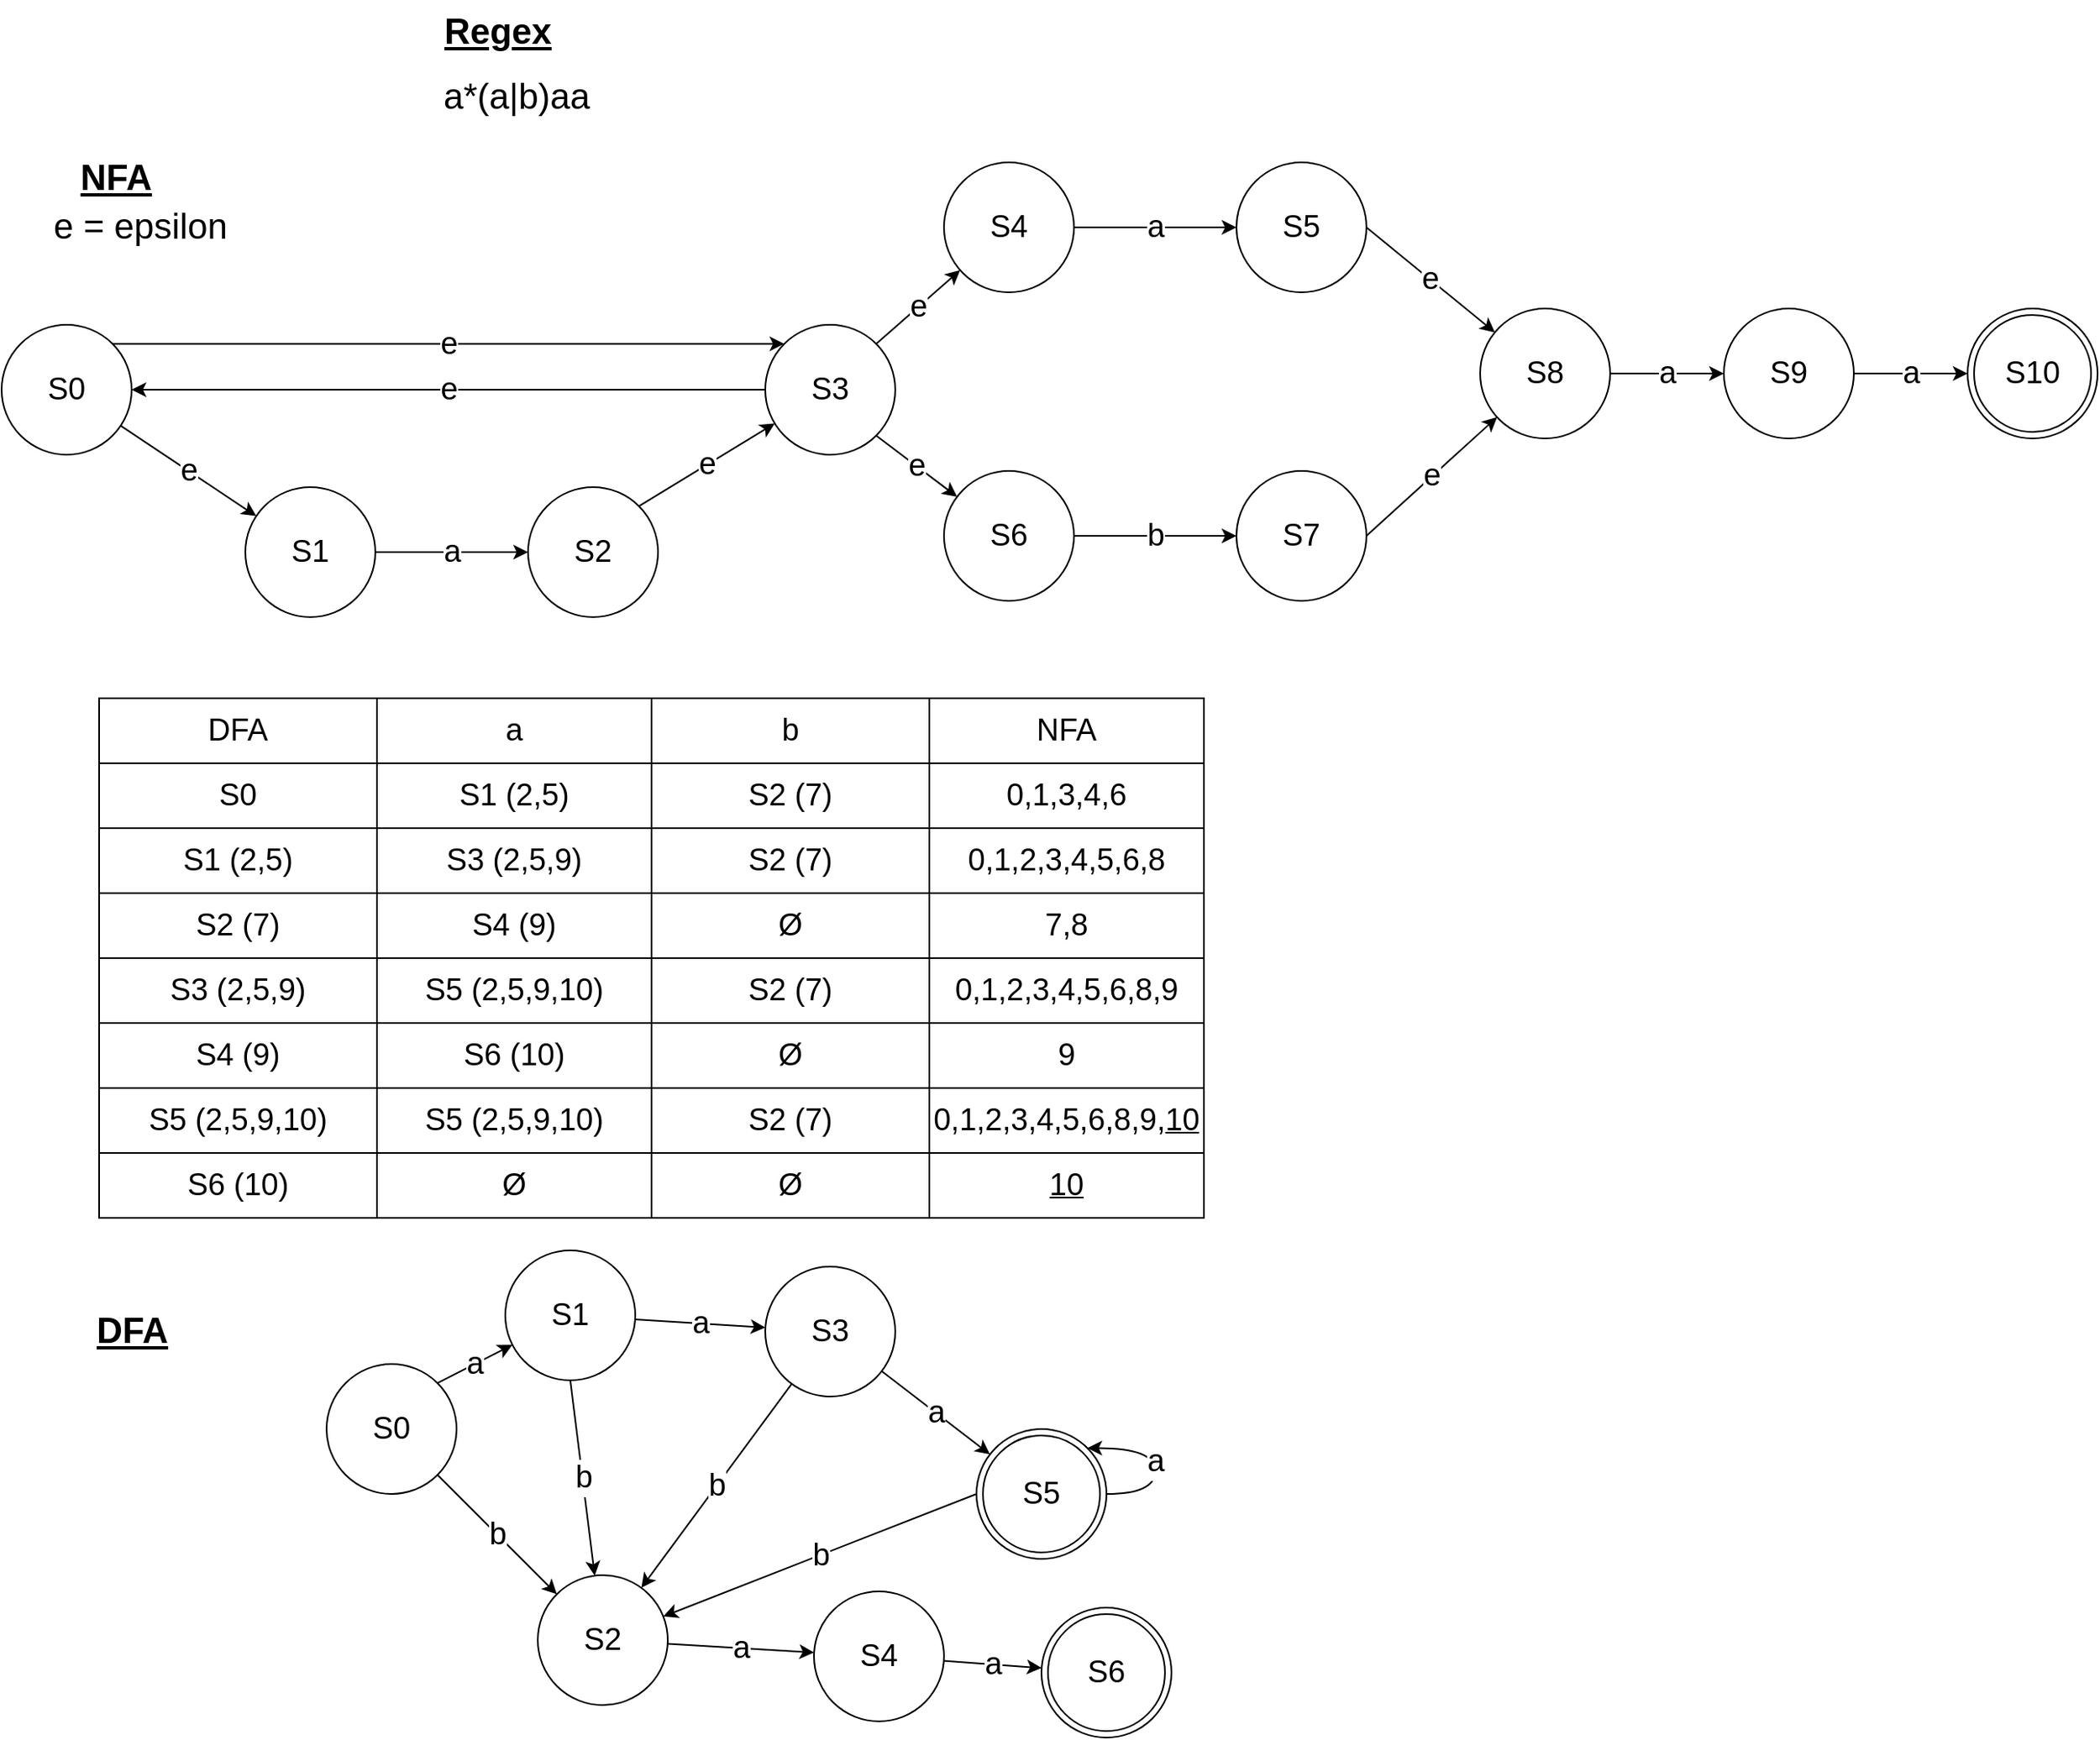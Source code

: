 <mxfile version="20.8.0" type="device"><diagram id="_yQWTIXvXMozfql25L-Z" name="Page-1"><mxGraphModel dx="1615" dy="1234" grid="1" gridSize="10" guides="1" tooltips="1" connect="1" arrows="1" fold="1" page="0" pageScale="1" pageWidth="827" pageHeight="1169" math="0" shadow="0"><root><mxCell id="0"/><mxCell id="1" parent="0"/><mxCell id="D9pzyrzCGgqPPfCRzu5Z-1" value="a*(a|b)aa" style="text;whiteSpace=wrap;html=1;fontSize=22;" vertex="1" parent="1"><mxGeometry x="360" y="20" width="160" height="40" as="geometry"/></mxCell><mxCell id="D9pzyrzCGgqPPfCRzu5Z-5" value="e" style="edgeStyle=none;rounded=0;orthogonalLoop=1;jettySize=auto;html=1;fontSize=19;" edge="1" parent="1" source="D9pzyrzCGgqPPfCRzu5Z-2" target="D9pzyrzCGgqPPfCRzu5Z-3"><mxGeometry relative="1" as="geometry"/></mxCell><mxCell id="D9pzyrzCGgqPPfCRzu5Z-78" value="e" style="edgeStyle=none;rounded=0;orthogonalLoop=1;jettySize=auto;html=1;exitX=1;exitY=0;exitDx=0;exitDy=0;entryX=0;entryY=0;entryDx=0;entryDy=0;fontSize=19;" edge="1" parent="1" source="D9pzyrzCGgqPPfCRzu5Z-2" target="D9pzyrzCGgqPPfCRzu5Z-8"><mxGeometry relative="1" as="geometry"/></mxCell><mxCell id="D9pzyrzCGgqPPfCRzu5Z-2" value="S0" style="ellipse;whiteSpace=wrap;html=1;aspect=fixed;fontSize=19;" vertex="1" parent="1"><mxGeometry x="90" y="180" width="80" height="80" as="geometry"/></mxCell><mxCell id="D9pzyrzCGgqPPfCRzu5Z-7" value="a" style="edgeStyle=none;rounded=0;orthogonalLoop=1;jettySize=auto;html=1;exitX=1;exitY=0.5;exitDx=0;exitDy=0;fontSize=19;" edge="1" parent="1" source="D9pzyrzCGgqPPfCRzu5Z-3" target="D9pzyrzCGgqPPfCRzu5Z-6"><mxGeometry relative="1" as="geometry"/></mxCell><mxCell id="D9pzyrzCGgqPPfCRzu5Z-3" value="S1" style="ellipse;whiteSpace=wrap;html=1;aspect=fixed;fontSize=19;" vertex="1" parent="1"><mxGeometry x="240" y="280" width="80" height="80" as="geometry"/></mxCell><mxCell id="D9pzyrzCGgqPPfCRzu5Z-9" value="e" style="edgeStyle=none;rounded=0;orthogonalLoop=1;jettySize=auto;html=1;exitX=1;exitY=0;exitDx=0;exitDy=0;fontSize=19;" edge="1" parent="1" source="D9pzyrzCGgqPPfCRzu5Z-6" target="D9pzyrzCGgqPPfCRzu5Z-8"><mxGeometry relative="1" as="geometry"/></mxCell><mxCell id="D9pzyrzCGgqPPfCRzu5Z-6" value="S2" style="ellipse;whiteSpace=wrap;html=1;aspect=fixed;fontSize=19;" vertex="1" parent="1"><mxGeometry x="414" y="280" width="80" height="80" as="geometry"/></mxCell><mxCell id="D9pzyrzCGgqPPfCRzu5Z-10" value="e" style="edgeStyle=none;rounded=0;orthogonalLoop=1;jettySize=auto;html=1;exitX=0;exitY=0.5;exitDx=0;exitDy=0;fontSize=19;" edge="1" parent="1" source="D9pzyrzCGgqPPfCRzu5Z-8" target="D9pzyrzCGgqPPfCRzu5Z-2"><mxGeometry relative="1" as="geometry"/></mxCell><mxCell id="D9pzyrzCGgqPPfCRzu5Z-13" value="e" style="edgeStyle=none;rounded=0;orthogonalLoop=1;jettySize=auto;html=1;exitX=1;exitY=0;exitDx=0;exitDy=0;fontSize=19;" edge="1" parent="1" source="D9pzyrzCGgqPPfCRzu5Z-8" target="D9pzyrzCGgqPPfCRzu5Z-11"><mxGeometry relative="1" as="geometry"/></mxCell><mxCell id="D9pzyrzCGgqPPfCRzu5Z-14" value="e" style="edgeStyle=none;rounded=0;orthogonalLoop=1;jettySize=auto;html=1;exitX=1;exitY=1;exitDx=0;exitDy=0;fontSize=19;" edge="1" parent="1" source="D9pzyrzCGgqPPfCRzu5Z-8" target="D9pzyrzCGgqPPfCRzu5Z-12"><mxGeometry relative="1" as="geometry"/></mxCell><mxCell id="D9pzyrzCGgqPPfCRzu5Z-8" value="S3" style="ellipse;whiteSpace=wrap;html=1;aspect=fixed;fontSize=19;" vertex="1" parent="1"><mxGeometry x="560" y="180" width="80" height="80" as="geometry"/></mxCell><mxCell id="D9pzyrzCGgqPPfCRzu5Z-16" value="a" style="edgeStyle=none;rounded=0;orthogonalLoop=1;jettySize=auto;html=1;exitX=1;exitY=0.5;exitDx=0;exitDy=0;fontSize=19;" edge="1" parent="1" source="D9pzyrzCGgqPPfCRzu5Z-11" target="D9pzyrzCGgqPPfCRzu5Z-15"><mxGeometry relative="1" as="geometry"/></mxCell><mxCell id="D9pzyrzCGgqPPfCRzu5Z-11" value="S4" style="ellipse;whiteSpace=wrap;html=1;aspect=fixed;fontSize=19;" vertex="1" parent="1"><mxGeometry x="670" y="80" width="80" height="80" as="geometry"/></mxCell><mxCell id="D9pzyrzCGgqPPfCRzu5Z-18" value="b" style="edgeStyle=none;rounded=0;orthogonalLoop=1;jettySize=auto;html=1;exitX=1;exitY=0.5;exitDx=0;exitDy=0;fontSize=19;" edge="1" parent="1" source="D9pzyrzCGgqPPfCRzu5Z-12" target="D9pzyrzCGgqPPfCRzu5Z-17"><mxGeometry relative="1" as="geometry"/></mxCell><mxCell id="D9pzyrzCGgqPPfCRzu5Z-12" value="S6" style="ellipse;whiteSpace=wrap;html=1;aspect=fixed;fontSize=19;" vertex="1" parent="1"><mxGeometry x="670" y="270" width="80" height="80" as="geometry"/></mxCell><mxCell id="D9pzyrzCGgqPPfCRzu5Z-20" value="e" style="edgeStyle=none;rounded=0;orthogonalLoop=1;jettySize=auto;html=1;exitX=1;exitY=0.5;exitDx=0;exitDy=0;fontSize=19;" edge="1" parent="1" source="D9pzyrzCGgqPPfCRzu5Z-15" target="D9pzyrzCGgqPPfCRzu5Z-19"><mxGeometry relative="1" as="geometry"/></mxCell><mxCell id="D9pzyrzCGgqPPfCRzu5Z-15" value="S5" style="ellipse;whiteSpace=wrap;html=1;aspect=fixed;fontSize=19;" vertex="1" parent="1"><mxGeometry x="850" y="80" width="80" height="80" as="geometry"/></mxCell><mxCell id="D9pzyrzCGgqPPfCRzu5Z-21" value="e" style="edgeStyle=none;rounded=0;orthogonalLoop=1;jettySize=auto;html=1;exitX=1;exitY=0.5;exitDx=0;exitDy=0;fontSize=19;" edge="1" parent="1" source="D9pzyrzCGgqPPfCRzu5Z-17" target="D9pzyrzCGgqPPfCRzu5Z-19"><mxGeometry relative="1" as="geometry"/></mxCell><mxCell id="D9pzyrzCGgqPPfCRzu5Z-17" value="S7" style="ellipse;whiteSpace=wrap;html=1;aspect=fixed;fontSize=19;" vertex="1" parent="1"><mxGeometry x="850" y="270" width="80" height="80" as="geometry"/></mxCell><mxCell id="D9pzyrzCGgqPPfCRzu5Z-24" value="a" style="edgeStyle=none;rounded=0;orthogonalLoop=1;jettySize=auto;html=1;exitX=1;exitY=0.5;exitDx=0;exitDy=0;fontSize=19;" edge="1" parent="1" source="D9pzyrzCGgqPPfCRzu5Z-19" target="D9pzyrzCGgqPPfCRzu5Z-22"><mxGeometry relative="1" as="geometry"/></mxCell><mxCell id="D9pzyrzCGgqPPfCRzu5Z-19" value="S8" style="ellipse;whiteSpace=wrap;html=1;aspect=fixed;fontSize=19;" vertex="1" parent="1"><mxGeometry x="1000" y="170" width="80" height="80" as="geometry"/></mxCell><mxCell id="D9pzyrzCGgqPPfCRzu5Z-25" value="a" style="edgeStyle=none;rounded=0;orthogonalLoop=1;jettySize=auto;html=1;exitX=1;exitY=0.5;exitDx=0;exitDy=0;fontSize=19;" edge="1" parent="1" source="D9pzyrzCGgqPPfCRzu5Z-22" target="D9pzyrzCGgqPPfCRzu5Z-26"><mxGeometry relative="1" as="geometry"><mxPoint x="1310" y="210" as="targetPoint"/></mxGeometry></mxCell><mxCell id="D9pzyrzCGgqPPfCRzu5Z-22" value="S9" style="ellipse;whiteSpace=wrap;html=1;aspect=fixed;fontSize=19;" vertex="1" parent="1"><mxGeometry x="1150" y="170" width="80" height="80" as="geometry"/></mxCell><mxCell id="D9pzyrzCGgqPPfCRzu5Z-26" value="S10" style="ellipse;shape=doubleEllipse;whiteSpace=wrap;html=1;aspect=fixed;fontSize=19;" vertex="1" parent="1"><mxGeometry x="1300" y="170" width="80" height="80" as="geometry"/></mxCell><mxCell id="D9pzyrzCGgqPPfCRzu5Z-27" value="" style="shape=table;startSize=0;container=1;collapsible=0;childLayout=tableLayout;fontSize=19;" vertex="1" parent="1"><mxGeometry x="150" y="410" width="680" height="320" as="geometry"/></mxCell><mxCell id="D9pzyrzCGgqPPfCRzu5Z-28" value="" style="shape=tableRow;horizontal=0;startSize=0;swimlaneHead=0;swimlaneBody=0;top=0;left=0;bottom=0;right=0;collapsible=0;dropTarget=0;fillColor=none;points=[[0,0.5],[1,0.5]];portConstraint=eastwest;fontSize=19;" vertex="1" parent="D9pzyrzCGgqPPfCRzu5Z-27"><mxGeometry width="680" height="40" as="geometry"/></mxCell><mxCell id="D9pzyrzCGgqPPfCRzu5Z-29" value="DFA" style="shape=partialRectangle;html=1;whiteSpace=wrap;connectable=0;overflow=hidden;fillColor=none;top=0;left=0;bottom=0;right=0;pointerEvents=1;fontSize=19;" vertex="1" parent="D9pzyrzCGgqPPfCRzu5Z-28"><mxGeometry width="171" height="40" as="geometry"><mxRectangle width="171" height="40" as="alternateBounds"/></mxGeometry></mxCell><mxCell id="D9pzyrzCGgqPPfCRzu5Z-30" value="a" style="shape=partialRectangle;html=1;whiteSpace=wrap;connectable=0;overflow=hidden;fillColor=none;top=0;left=0;bottom=0;right=0;pointerEvents=1;fontSize=19;" vertex="1" parent="D9pzyrzCGgqPPfCRzu5Z-28"><mxGeometry x="171" width="169" height="40" as="geometry"><mxRectangle width="169" height="40" as="alternateBounds"/></mxGeometry></mxCell><mxCell id="D9pzyrzCGgqPPfCRzu5Z-31" value="b" style="shape=partialRectangle;html=1;whiteSpace=wrap;connectable=0;overflow=hidden;fillColor=none;top=0;left=0;bottom=0;right=0;pointerEvents=1;fontSize=19;" vertex="1" parent="D9pzyrzCGgqPPfCRzu5Z-28"><mxGeometry x="340" width="171" height="40" as="geometry"><mxRectangle width="171" height="40" as="alternateBounds"/></mxGeometry></mxCell><mxCell id="D9pzyrzCGgqPPfCRzu5Z-32" value="NFA" style="shape=partialRectangle;html=1;whiteSpace=wrap;connectable=0;overflow=hidden;fillColor=none;top=0;left=0;bottom=0;right=0;pointerEvents=1;fontSize=19;" vertex="1" parent="D9pzyrzCGgqPPfCRzu5Z-28"><mxGeometry x="511" width="169" height="40" as="geometry"><mxRectangle width="169" height="40" as="alternateBounds"/></mxGeometry></mxCell><mxCell id="D9pzyrzCGgqPPfCRzu5Z-33" value="" style="shape=tableRow;horizontal=0;startSize=0;swimlaneHead=0;swimlaneBody=0;top=0;left=0;bottom=0;right=0;collapsible=0;dropTarget=0;fillColor=none;points=[[0,0.5],[1,0.5]];portConstraint=eastwest;fontSize=19;" vertex="1" parent="D9pzyrzCGgqPPfCRzu5Z-27"><mxGeometry y="40" width="680" height="40" as="geometry"/></mxCell><mxCell id="D9pzyrzCGgqPPfCRzu5Z-34" value="S0" style="shape=partialRectangle;html=1;whiteSpace=wrap;connectable=0;overflow=hidden;fillColor=none;top=0;left=0;bottom=0;right=0;pointerEvents=1;fontSize=19;" vertex="1" parent="D9pzyrzCGgqPPfCRzu5Z-33"><mxGeometry width="171" height="40" as="geometry"><mxRectangle width="171" height="40" as="alternateBounds"/></mxGeometry></mxCell><mxCell id="D9pzyrzCGgqPPfCRzu5Z-35" value="S1 (2,5)" style="shape=partialRectangle;html=1;whiteSpace=wrap;connectable=0;overflow=hidden;fillColor=none;top=0;left=0;bottom=0;right=0;pointerEvents=1;fontSize=19;" vertex="1" parent="D9pzyrzCGgqPPfCRzu5Z-33"><mxGeometry x="171" width="169" height="40" as="geometry"><mxRectangle width="169" height="40" as="alternateBounds"/></mxGeometry></mxCell><mxCell id="D9pzyrzCGgqPPfCRzu5Z-36" value="S2 (7)" style="shape=partialRectangle;html=1;whiteSpace=wrap;connectable=0;overflow=hidden;fillColor=none;top=0;left=0;bottom=0;right=0;pointerEvents=1;fontSize=19;" vertex="1" parent="D9pzyrzCGgqPPfCRzu5Z-33"><mxGeometry x="340" width="171" height="40" as="geometry"><mxRectangle width="171" height="40" as="alternateBounds"/></mxGeometry></mxCell><mxCell id="D9pzyrzCGgqPPfCRzu5Z-37" value="0,1,3,4,6" style="shape=partialRectangle;html=1;whiteSpace=wrap;connectable=0;overflow=hidden;fillColor=none;top=0;left=0;bottom=0;right=0;pointerEvents=1;fontSize=19;" vertex="1" parent="D9pzyrzCGgqPPfCRzu5Z-33"><mxGeometry x="511" width="169" height="40" as="geometry"><mxRectangle width="169" height="40" as="alternateBounds"/></mxGeometry></mxCell><mxCell id="D9pzyrzCGgqPPfCRzu5Z-38" value="" style="shape=tableRow;horizontal=0;startSize=0;swimlaneHead=0;swimlaneBody=0;top=0;left=0;bottom=0;right=0;collapsible=0;dropTarget=0;fillColor=none;points=[[0,0.5],[1,0.5]];portConstraint=eastwest;fontSize=19;" vertex="1" parent="D9pzyrzCGgqPPfCRzu5Z-27"><mxGeometry y="80" width="680" height="40" as="geometry"/></mxCell><mxCell id="D9pzyrzCGgqPPfCRzu5Z-39" value="S1 (2,5)" style="shape=partialRectangle;html=1;whiteSpace=wrap;connectable=0;overflow=hidden;fillColor=none;top=0;left=0;bottom=0;right=0;pointerEvents=1;fontSize=19;" vertex="1" parent="D9pzyrzCGgqPPfCRzu5Z-38"><mxGeometry width="171" height="40" as="geometry"><mxRectangle width="171" height="40" as="alternateBounds"/></mxGeometry></mxCell><mxCell id="D9pzyrzCGgqPPfCRzu5Z-40" value="S3 (2,5,9)" style="shape=partialRectangle;html=1;whiteSpace=wrap;connectable=0;overflow=hidden;fillColor=none;top=0;left=0;bottom=0;right=0;pointerEvents=1;fontSize=19;" vertex="1" parent="D9pzyrzCGgqPPfCRzu5Z-38"><mxGeometry x="171" width="169" height="40" as="geometry"><mxRectangle width="169" height="40" as="alternateBounds"/></mxGeometry></mxCell><mxCell id="D9pzyrzCGgqPPfCRzu5Z-41" value="S2 (7)" style="shape=partialRectangle;html=1;whiteSpace=wrap;connectable=0;overflow=hidden;fillColor=none;top=0;left=0;bottom=0;right=0;pointerEvents=1;fontSize=19;" vertex="1" parent="D9pzyrzCGgqPPfCRzu5Z-38"><mxGeometry x="340" width="171" height="40" as="geometry"><mxRectangle width="171" height="40" as="alternateBounds"/></mxGeometry></mxCell><mxCell id="D9pzyrzCGgqPPfCRzu5Z-42" value="0,1,2,3,4,5,6,8" style="shape=partialRectangle;html=1;whiteSpace=wrap;connectable=0;overflow=hidden;fillColor=none;top=0;left=0;bottom=0;right=0;pointerEvents=1;fontSize=19;" vertex="1" parent="D9pzyrzCGgqPPfCRzu5Z-38"><mxGeometry x="511" width="169" height="40" as="geometry"><mxRectangle width="169" height="40" as="alternateBounds"/></mxGeometry></mxCell><mxCell id="D9pzyrzCGgqPPfCRzu5Z-43" value="" style="shape=tableRow;horizontal=0;startSize=0;swimlaneHead=0;swimlaneBody=0;top=0;left=0;bottom=0;right=0;collapsible=0;dropTarget=0;fillColor=none;points=[[0,0.5],[1,0.5]];portConstraint=eastwest;fontSize=19;" vertex="1" parent="D9pzyrzCGgqPPfCRzu5Z-27"><mxGeometry y="120" width="680" height="40" as="geometry"/></mxCell><mxCell id="D9pzyrzCGgqPPfCRzu5Z-44" value="S2 (7)" style="shape=partialRectangle;html=1;whiteSpace=wrap;connectable=0;overflow=hidden;fillColor=none;top=0;left=0;bottom=0;right=0;pointerEvents=1;fontSize=19;" vertex="1" parent="D9pzyrzCGgqPPfCRzu5Z-43"><mxGeometry width="171" height="40" as="geometry"><mxRectangle width="171" height="40" as="alternateBounds"/></mxGeometry></mxCell><mxCell id="D9pzyrzCGgqPPfCRzu5Z-45" value="S4 (9)" style="shape=partialRectangle;html=1;whiteSpace=wrap;connectable=0;overflow=hidden;fillColor=none;top=0;left=0;bottom=0;right=0;pointerEvents=1;fontSize=19;" vertex="1" parent="D9pzyrzCGgqPPfCRzu5Z-43"><mxGeometry x="171" width="169" height="40" as="geometry"><mxRectangle width="169" height="40" as="alternateBounds"/></mxGeometry></mxCell><mxCell id="D9pzyrzCGgqPPfCRzu5Z-46" value="Ø" style="shape=partialRectangle;html=1;whiteSpace=wrap;connectable=0;overflow=hidden;fillColor=none;top=0;left=0;bottom=0;right=0;pointerEvents=1;fontSize=19;" vertex="1" parent="D9pzyrzCGgqPPfCRzu5Z-43"><mxGeometry x="340" width="171" height="40" as="geometry"><mxRectangle width="171" height="40" as="alternateBounds"/></mxGeometry></mxCell><mxCell id="D9pzyrzCGgqPPfCRzu5Z-47" value="7,8" style="shape=partialRectangle;html=1;whiteSpace=wrap;connectable=0;overflow=hidden;fillColor=none;top=0;left=0;bottom=0;right=0;pointerEvents=1;fontSize=19;" vertex="1" parent="D9pzyrzCGgqPPfCRzu5Z-43"><mxGeometry x="511" width="169" height="40" as="geometry"><mxRectangle width="169" height="40" as="alternateBounds"/></mxGeometry></mxCell><mxCell id="D9pzyrzCGgqPPfCRzu5Z-48" value="" style="shape=tableRow;horizontal=0;startSize=0;swimlaneHead=0;swimlaneBody=0;top=0;left=0;bottom=0;right=0;collapsible=0;dropTarget=0;fillColor=none;points=[[0,0.5],[1,0.5]];portConstraint=eastwest;fontSize=19;" vertex="1" parent="D9pzyrzCGgqPPfCRzu5Z-27"><mxGeometry y="160" width="680" height="40" as="geometry"/></mxCell><mxCell id="D9pzyrzCGgqPPfCRzu5Z-49" value="S3 (2,5,9)" style="shape=partialRectangle;html=1;whiteSpace=wrap;connectable=0;overflow=hidden;fillColor=none;top=0;left=0;bottom=0;right=0;pointerEvents=1;fontSize=19;" vertex="1" parent="D9pzyrzCGgqPPfCRzu5Z-48"><mxGeometry width="171" height="40" as="geometry"><mxRectangle width="171" height="40" as="alternateBounds"/></mxGeometry></mxCell><mxCell id="D9pzyrzCGgqPPfCRzu5Z-50" value="S5 (2,5,9,10)" style="shape=partialRectangle;html=1;whiteSpace=wrap;connectable=0;overflow=hidden;fillColor=none;top=0;left=0;bottom=0;right=0;pointerEvents=1;fontSize=19;" vertex="1" parent="D9pzyrzCGgqPPfCRzu5Z-48"><mxGeometry x="171" width="169" height="40" as="geometry"><mxRectangle width="169" height="40" as="alternateBounds"/></mxGeometry></mxCell><mxCell id="D9pzyrzCGgqPPfCRzu5Z-51" value="S2 (7)" style="shape=partialRectangle;html=1;whiteSpace=wrap;connectable=0;overflow=hidden;fillColor=none;top=0;left=0;bottom=0;right=0;pointerEvents=1;fontSize=19;" vertex="1" parent="D9pzyrzCGgqPPfCRzu5Z-48"><mxGeometry x="340" width="171" height="40" as="geometry"><mxRectangle width="171" height="40" as="alternateBounds"/></mxGeometry></mxCell><mxCell id="D9pzyrzCGgqPPfCRzu5Z-52" value="0,1,2,3,4,5,6,8,9" style="shape=partialRectangle;html=1;whiteSpace=wrap;connectable=0;overflow=hidden;fillColor=none;top=0;left=0;bottom=0;right=0;pointerEvents=1;fontSize=19;" vertex="1" parent="D9pzyrzCGgqPPfCRzu5Z-48"><mxGeometry x="511" width="169" height="40" as="geometry"><mxRectangle width="169" height="40" as="alternateBounds"/></mxGeometry></mxCell><mxCell id="D9pzyrzCGgqPPfCRzu5Z-53" value="" style="shape=tableRow;horizontal=0;startSize=0;swimlaneHead=0;swimlaneBody=0;top=0;left=0;bottom=0;right=0;collapsible=0;dropTarget=0;fillColor=none;points=[[0,0.5],[1,0.5]];portConstraint=eastwest;fontSize=19;" vertex="1" parent="D9pzyrzCGgqPPfCRzu5Z-27"><mxGeometry y="200" width="680" height="40" as="geometry"/></mxCell><mxCell id="D9pzyrzCGgqPPfCRzu5Z-54" value="S4 (9)" style="shape=partialRectangle;html=1;whiteSpace=wrap;connectable=0;overflow=hidden;fillColor=none;top=0;left=0;bottom=0;right=0;pointerEvents=1;fontSize=19;" vertex="1" parent="D9pzyrzCGgqPPfCRzu5Z-53"><mxGeometry width="171" height="40" as="geometry"><mxRectangle width="171" height="40" as="alternateBounds"/></mxGeometry></mxCell><mxCell id="D9pzyrzCGgqPPfCRzu5Z-55" value="S6 (10)" style="shape=partialRectangle;html=1;whiteSpace=wrap;connectable=0;overflow=hidden;fillColor=none;top=0;left=0;bottom=0;right=0;pointerEvents=1;fontSize=19;" vertex="1" parent="D9pzyrzCGgqPPfCRzu5Z-53"><mxGeometry x="171" width="169" height="40" as="geometry"><mxRectangle width="169" height="40" as="alternateBounds"/></mxGeometry></mxCell><mxCell id="D9pzyrzCGgqPPfCRzu5Z-56" value="Ø" style="shape=partialRectangle;html=1;whiteSpace=wrap;connectable=0;overflow=hidden;fillColor=none;top=0;left=0;bottom=0;right=0;pointerEvents=1;fontSize=19;" vertex="1" parent="D9pzyrzCGgqPPfCRzu5Z-53"><mxGeometry x="340" width="171" height="40" as="geometry"><mxRectangle width="171" height="40" as="alternateBounds"/></mxGeometry></mxCell><mxCell id="D9pzyrzCGgqPPfCRzu5Z-57" value="9" style="shape=partialRectangle;html=1;whiteSpace=wrap;connectable=0;overflow=hidden;fillColor=none;top=0;left=0;bottom=0;right=0;pointerEvents=1;fontSize=19;" vertex="1" parent="D9pzyrzCGgqPPfCRzu5Z-53"><mxGeometry x="511" width="169" height="40" as="geometry"><mxRectangle width="169" height="40" as="alternateBounds"/></mxGeometry></mxCell><mxCell id="D9pzyrzCGgqPPfCRzu5Z-58" value="" style="shape=tableRow;horizontal=0;startSize=0;swimlaneHead=0;swimlaneBody=0;top=0;left=0;bottom=0;right=0;collapsible=0;dropTarget=0;fillColor=none;points=[[0,0.5],[1,0.5]];portConstraint=eastwest;fontSize=19;" vertex="1" parent="D9pzyrzCGgqPPfCRzu5Z-27"><mxGeometry y="240" width="680" height="40" as="geometry"/></mxCell><mxCell id="D9pzyrzCGgqPPfCRzu5Z-59" value="S5 (2,5,9,10)" style="shape=partialRectangle;html=1;whiteSpace=wrap;connectable=0;overflow=hidden;fillColor=none;top=0;left=0;bottom=0;right=0;pointerEvents=1;fontSize=19;" vertex="1" parent="D9pzyrzCGgqPPfCRzu5Z-58"><mxGeometry width="171" height="40" as="geometry"><mxRectangle width="171" height="40" as="alternateBounds"/></mxGeometry></mxCell><mxCell id="D9pzyrzCGgqPPfCRzu5Z-60" value="S5 (2,5,9,10)" style="shape=partialRectangle;html=1;whiteSpace=wrap;connectable=0;overflow=hidden;fillColor=none;top=0;left=0;bottom=0;right=0;pointerEvents=1;fontSize=19;" vertex="1" parent="D9pzyrzCGgqPPfCRzu5Z-58"><mxGeometry x="171" width="169" height="40" as="geometry"><mxRectangle width="169" height="40" as="alternateBounds"/></mxGeometry></mxCell><mxCell id="D9pzyrzCGgqPPfCRzu5Z-61" value="S2 (7)" style="shape=partialRectangle;html=1;whiteSpace=wrap;connectable=0;overflow=hidden;fillColor=none;top=0;left=0;bottom=0;right=0;pointerEvents=1;fontSize=19;" vertex="1" parent="D9pzyrzCGgqPPfCRzu5Z-58"><mxGeometry x="340" width="171" height="40" as="geometry"><mxRectangle width="171" height="40" as="alternateBounds"/></mxGeometry></mxCell><mxCell id="D9pzyrzCGgqPPfCRzu5Z-62" value="0,1,2,3,4,5,6,8,9,&lt;u&gt;10&lt;/u&gt;" style="shape=partialRectangle;html=1;whiteSpace=wrap;connectable=0;overflow=hidden;fillColor=none;top=0;left=0;bottom=0;right=0;pointerEvents=1;fontSize=19;" vertex="1" parent="D9pzyrzCGgqPPfCRzu5Z-58"><mxGeometry x="511" width="169" height="40" as="geometry"><mxRectangle width="169" height="40" as="alternateBounds"/></mxGeometry></mxCell><mxCell id="D9pzyrzCGgqPPfCRzu5Z-119" style="shape=tableRow;horizontal=0;startSize=0;swimlaneHead=0;swimlaneBody=0;top=0;left=0;bottom=0;right=0;collapsible=0;dropTarget=0;fillColor=none;points=[[0,0.5],[1,0.5]];portConstraint=eastwest;fontSize=19;" vertex="1" parent="D9pzyrzCGgqPPfCRzu5Z-27"><mxGeometry y="280" width="680" height="40" as="geometry"/></mxCell><mxCell id="D9pzyrzCGgqPPfCRzu5Z-120" value="S6 (10)" style="shape=partialRectangle;html=1;whiteSpace=wrap;connectable=0;overflow=hidden;fillColor=none;top=0;left=0;bottom=0;right=0;pointerEvents=1;fontSize=19;" vertex="1" parent="D9pzyrzCGgqPPfCRzu5Z-119"><mxGeometry width="171" height="40" as="geometry"><mxRectangle width="171" height="40" as="alternateBounds"/></mxGeometry></mxCell><mxCell id="D9pzyrzCGgqPPfCRzu5Z-121" value="Ø" style="shape=partialRectangle;html=1;whiteSpace=wrap;connectable=0;overflow=hidden;fillColor=none;top=0;left=0;bottom=0;right=0;pointerEvents=1;fontSize=19;" vertex="1" parent="D9pzyrzCGgqPPfCRzu5Z-119"><mxGeometry x="171" width="169" height="40" as="geometry"><mxRectangle width="169" height="40" as="alternateBounds"/></mxGeometry></mxCell><mxCell id="D9pzyrzCGgqPPfCRzu5Z-122" value="Ø" style="shape=partialRectangle;html=1;whiteSpace=wrap;connectable=0;overflow=hidden;fillColor=none;top=0;left=0;bottom=0;right=0;pointerEvents=1;fontSize=19;" vertex="1" parent="D9pzyrzCGgqPPfCRzu5Z-119"><mxGeometry x="340" width="171" height="40" as="geometry"><mxRectangle width="171" height="40" as="alternateBounds"/></mxGeometry></mxCell><mxCell id="D9pzyrzCGgqPPfCRzu5Z-123" value="&lt;u&gt;10&lt;/u&gt;" style="shape=partialRectangle;html=1;whiteSpace=wrap;connectable=0;overflow=hidden;fillColor=none;top=0;left=0;bottom=0;right=0;pointerEvents=1;fontSize=19;" vertex="1" parent="D9pzyrzCGgqPPfCRzu5Z-119"><mxGeometry x="511" width="169" height="40" as="geometry"><mxRectangle width="169" height="40" as="alternateBounds"/></mxGeometry></mxCell><mxCell id="D9pzyrzCGgqPPfCRzu5Z-116" value="b" style="edgeStyle=none;rounded=0;orthogonalLoop=1;jettySize=auto;html=1;exitX=0;exitY=0.5;exitDx=0;exitDy=0;fontSize=19;" edge="1" parent="1" source="D9pzyrzCGgqPPfCRzu5Z-101" target="D9pzyrzCGgqPPfCRzu5Z-105"><mxGeometry relative="1" as="geometry"/></mxCell><mxCell id="D9pzyrzCGgqPPfCRzu5Z-101" value="S5" style="ellipse;shape=doubleEllipse;whiteSpace=wrap;html=1;aspect=fixed;fontSize=19;" vertex="1" parent="1"><mxGeometry x="690" y="860" width="80" height="80" as="geometry"/></mxCell><mxCell id="D9pzyrzCGgqPPfCRzu5Z-107" value="a" style="edgeStyle=none;rounded=0;orthogonalLoop=1;jettySize=auto;html=1;exitX=1;exitY=0;exitDx=0;exitDy=0;fontSize=19;" edge="1" parent="1" source="D9pzyrzCGgqPPfCRzu5Z-102" target="D9pzyrzCGgqPPfCRzu5Z-103"><mxGeometry relative="1" as="geometry"/></mxCell><mxCell id="D9pzyrzCGgqPPfCRzu5Z-108" value="b" style="edgeStyle=none;rounded=0;orthogonalLoop=1;jettySize=auto;html=1;exitX=1;exitY=1;exitDx=0;exitDy=0;fontSize=19;" edge="1" parent="1" source="D9pzyrzCGgqPPfCRzu5Z-102" target="D9pzyrzCGgqPPfCRzu5Z-105"><mxGeometry relative="1" as="geometry"/></mxCell><mxCell id="D9pzyrzCGgqPPfCRzu5Z-102" value="S0" style="ellipse;whiteSpace=wrap;html=1;aspect=fixed;fontSize=19;" vertex="1" parent="1"><mxGeometry x="290" y="820" width="80" height="80" as="geometry"/></mxCell><mxCell id="D9pzyrzCGgqPPfCRzu5Z-109" value="a" style="edgeStyle=none;rounded=0;orthogonalLoop=1;jettySize=auto;html=1;fontSize=19;" edge="1" parent="1" source="D9pzyrzCGgqPPfCRzu5Z-103" target="D9pzyrzCGgqPPfCRzu5Z-106"><mxGeometry relative="1" as="geometry"/></mxCell><mxCell id="D9pzyrzCGgqPPfCRzu5Z-110" value="b" style="edgeStyle=none;rounded=0;orthogonalLoop=1;jettySize=auto;html=1;exitX=0.5;exitY=1;exitDx=0;exitDy=0;fontSize=19;" edge="1" parent="1" source="D9pzyrzCGgqPPfCRzu5Z-103" target="D9pzyrzCGgqPPfCRzu5Z-105"><mxGeometry relative="1" as="geometry"/></mxCell><mxCell id="D9pzyrzCGgqPPfCRzu5Z-103" value="S1" style="ellipse;whiteSpace=wrap;html=1;aspect=fixed;fontSize=19;" vertex="1" parent="1"><mxGeometry x="400" y="750" width="80" height="80" as="geometry"/></mxCell><mxCell id="D9pzyrzCGgqPPfCRzu5Z-114" value="a" style="edgeStyle=none;rounded=0;orthogonalLoop=1;jettySize=auto;html=1;fontSize=19;" edge="1" parent="1" source="D9pzyrzCGgqPPfCRzu5Z-104" target="D9pzyrzCGgqPPfCRzu5Z-125"><mxGeometry relative="1" as="geometry"><mxPoint x="800" y="980" as="targetPoint"/></mxGeometry></mxCell><mxCell id="D9pzyrzCGgqPPfCRzu5Z-104" value="S4" style="ellipse;whiteSpace=wrap;html=1;aspect=fixed;fontSize=19;" vertex="1" parent="1"><mxGeometry x="590" y="960" width="80" height="80" as="geometry"/></mxCell><mxCell id="D9pzyrzCGgqPPfCRzu5Z-111" value="a" style="edgeStyle=none;rounded=0;orthogonalLoop=1;jettySize=auto;html=1;fontSize=19;" edge="1" parent="1" source="D9pzyrzCGgqPPfCRzu5Z-105" target="D9pzyrzCGgqPPfCRzu5Z-104"><mxGeometry relative="1" as="geometry"/></mxCell><mxCell id="D9pzyrzCGgqPPfCRzu5Z-105" value="S2" style="ellipse;whiteSpace=wrap;html=1;aspect=fixed;fontSize=19;" vertex="1" parent="1"><mxGeometry x="420" y="950" width="80" height="80" as="geometry"/></mxCell><mxCell id="D9pzyrzCGgqPPfCRzu5Z-112" value="a" style="edgeStyle=none;rounded=0;orthogonalLoop=1;jettySize=auto;html=1;fontSize=19;" edge="1" parent="1" source="D9pzyrzCGgqPPfCRzu5Z-106" target="D9pzyrzCGgqPPfCRzu5Z-101"><mxGeometry relative="1" as="geometry"/></mxCell><mxCell id="D9pzyrzCGgqPPfCRzu5Z-113" value="b" style="edgeStyle=none;rounded=0;orthogonalLoop=1;jettySize=auto;html=1;fontSize=19;" edge="1" parent="1" source="D9pzyrzCGgqPPfCRzu5Z-106" target="D9pzyrzCGgqPPfCRzu5Z-105"><mxGeometry relative="1" as="geometry"/></mxCell><mxCell id="D9pzyrzCGgqPPfCRzu5Z-106" value="S3" style="ellipse;whiteSpace=wrap;html=1;aspect=fixed;fontSize=19;" vertex="1" parent="1"><mxGeometry x="560" y="760" width="80" height="80" as="geometry"/></mxCell><mxCell id="D9pzyrzCGgqPPfCRzu5Z-118" value="a" style="edgeStyle=orthogonalEdgeStyle;curved=1;rounded=0;orthogonalLoop=1;jettySize=auto;html=1;exitX=1;exitY=0.5;exitDx=0;exitDy=0;entryX=1;entryY=0;entryDx=0;entryDy=0;fontSize=19;" edge="1" parent="1" source="D9pzyrzCGgqPPfCRzu5Z-101" target="D9pzyrzCGgqPPfCRzu5Z-101"><mxGeometry relative="1" as="geometry"><Array as="points"><mxPoint x="800" y="900"/><mxPoint x="800" y="872"/></Array></mxGeometry></mxCell><mxCell id="D9pzyrzCGgqPPfCRzu5Z-125" value="S6" style="ellipse;shape=doubleEllipse;whiteSpace=wrap;html=1;aspect=fixed;fontSize=19;" vertex="1" parent="1"><mxGeometry x="730" y="970" width="80" height="80" as="geometry"/></mxCell><mxCell id="D9pzyrzCGgqPPfCRzu5Z-184" value="&lt;u&gt;&lt;b&gt;Regex&lt;/b&gt;&lt;/u&gt;" style="text;html=1;align=center;verticalAlign=middle;resizable=0;points=[];autosize=1;strokeColor=none;fillColor=none;fontSize=22;" vertex="1" parent="1"><mxGeometry x="350" y="-20" width="90" height="40" as="geometry"/></mxCell><mxCell id="D9pzyrzCGgqPPfCRzu5Z-185" value="&lt;u&gt;&lt;b&gt;NFA&lt;/b&gt;&lt;/u&gt;" style="text;html=1;align=center;verticalAlign=middle;resizable=0;points=[];autosize=1;strokeColor=none;fillColor=none;fontSize=22;" vertex="1" parent="1"><mxGeometry x="125" y="70" width="70" height="40" as="geometry"/></mxCell><mxCell id="D9pzyrzCGgqPPfCRzu5Z-186" value="e = epsilon" style="text;html=1;align=center;verticalAlign=middle;resizable=0;points=[];autosize=1;strokeColor=none;fillColor=none;fontSize=22;" vertex="1" parent="1"><mxGeometry x="110" y="100" width="130" height="40" as="geometry"/></mxCell><mxCell id="D9pzyrzCGgqPPfCRzu5Z-187" value="&lt;b&gt;&lt;u&gt;DFA&lt;/u&gt;&lt;/b&gt;" style="text;html=1;align=center;verticalAlign=middle;resizable=0;points=[];autosize=1;strokeColor=none;fillColor=none;fontSize=22;" vertex="1" parent="1"><mxGeometry x="135" y="780" width="70" height="40" as="geometry"/></mxCell></root></mxGraphModel></diagram></mxfile>